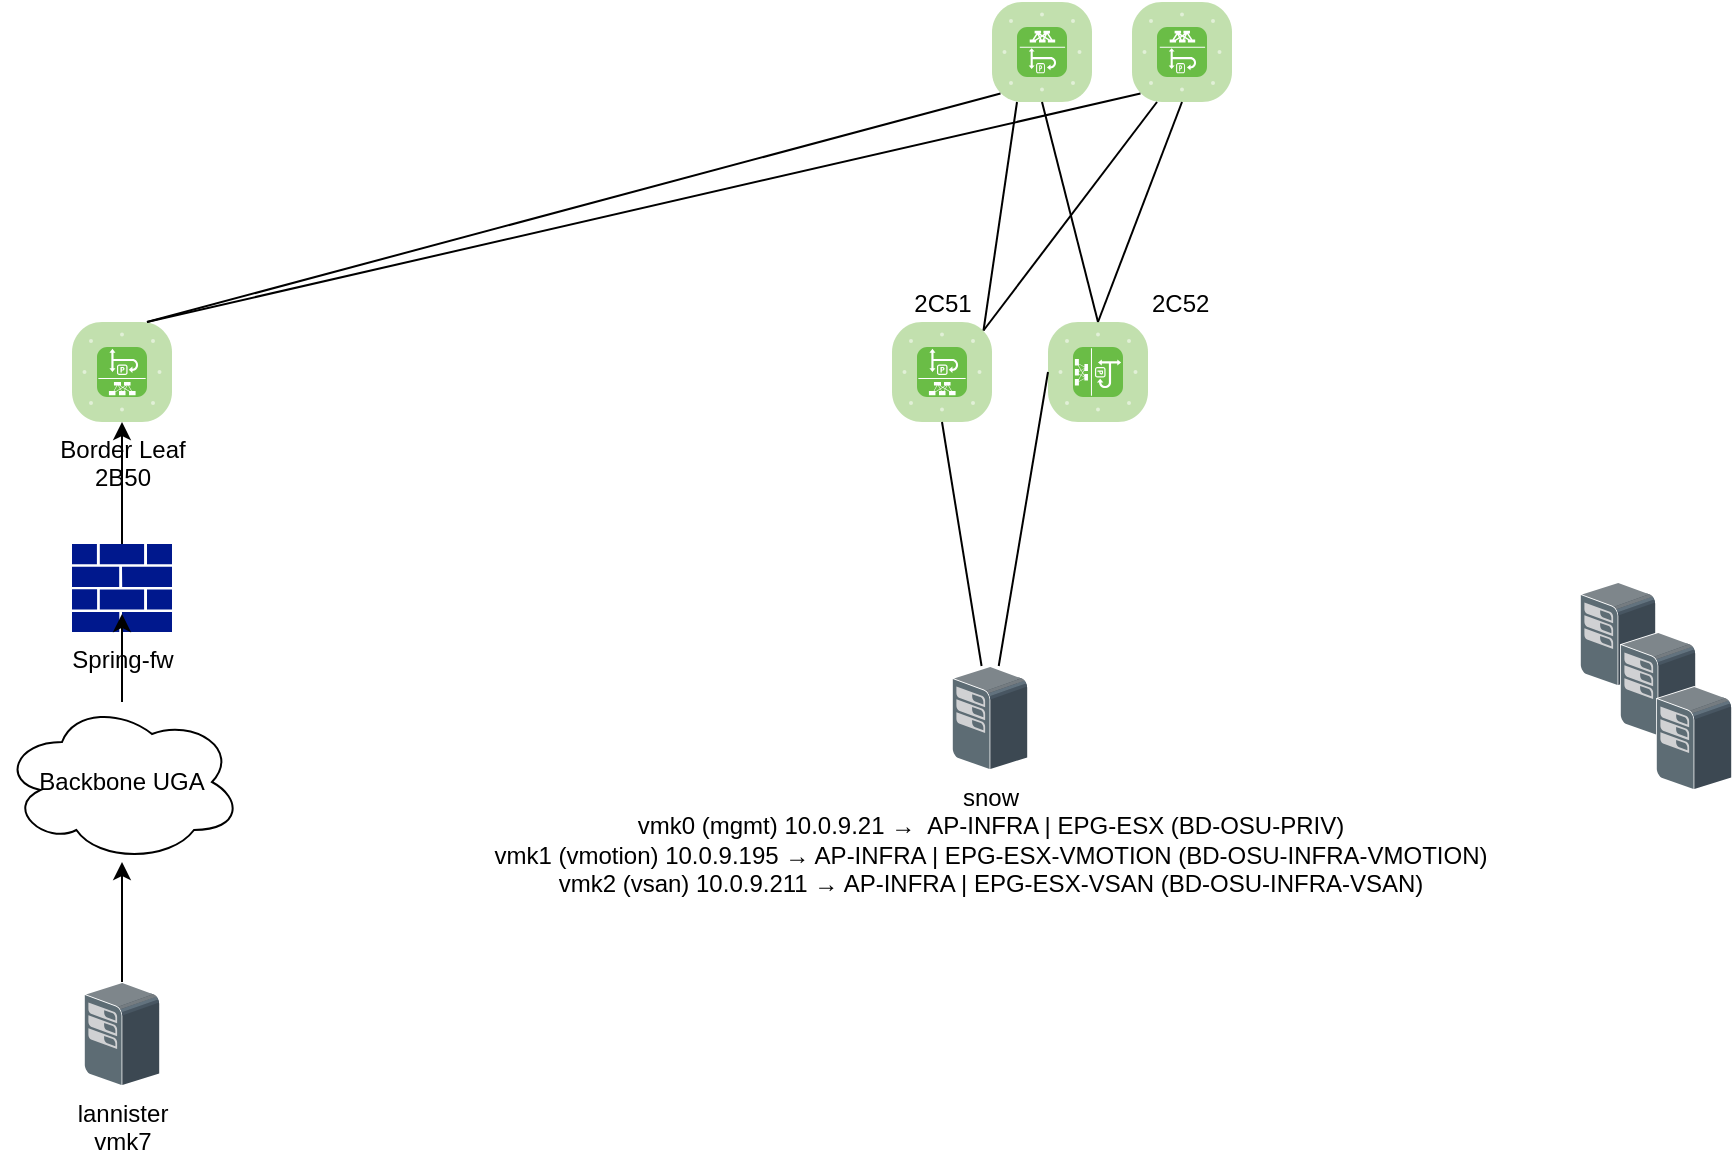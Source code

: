 <mxfile version="14.5.4" type="github">
  <diagram id="HhhJA0jkjIQcnTKa6Uss" name="Page-1">
    <mxGraphModel dx="2032" dy="945" grid="1" gridSize="10" guides="1" tooltips="1" connect="1" arrows="1" fold="1" page="1" pageScale="1" pageWidth="1100" pageHeight="850" math="0" shadow="0">
      <root>
        <mxCell id="0" />
        <mxCell id="1" parent="0" />
        <mxCell id="6UK3dRl_GSbIqII08d5U-1" value="&lt;div&gt;snow&lt;/div&gt;&lt;div&gt;vmk0 (mgmt) 10.0.9.21 →&amp;nbsp; AP-INFRA | EPG-ESX (BD-OSU-PRIV)&lt;br&gt;&lt;/div&gt;&lt;div&gt;vmk1 (vmotion) 10.0.9.195 → AP-INFRA | EPG-ESX-VMOTION (BD-OSU-INFRA-VMOTION)&lt;/div&gt;&lt;div&gt;vmk2 (vsan) 10.0.9.211 → AP-INFRA | EPG-ESX-VSAN (BD-OSU-INFRA-VSAN)&lt;/div&gt;" style="shadow=0;dashed=0;html=1;labelPosition=center;verticalLabelPosition=bottom;verticalAlign=top;align=center;outlineConnect=0;shape=mxgraph.veeam.3d.esx_esxi;" vertex="1" parent="1">
          <mxGeometry x="160" y="452" width="38" height="52" as="geometry" />
        </mxCell>
        <mxCell id="6UK3dRl_GSbIqII08d5U-2" value="" style="shadow=0;dashed=0;html=1;labelPosition=center;verticalLabelPosition=bottom;verticalAlign=top;align=center;outlineConnect=0;shape=mxgraph.veeam.3d.esx_esxi;" vertex="1" parent="1">
          <mxGeometry x="474" y="410" width="38" height="52" as="geometry" />
        </mxCell>
        <mxCell id="6UK3dRl_GSbIqII08d5U-3" value="" style="shadow=0;dashed=0;html=1;labelPosition=center;verticalLabelPosition=bottom;verticalAlign=top;align=center;outlineConnect=0;shape=mxgraph.veeam.3d.esx_esxi;" vertex="1" parent="1">
          <mxGeometry x="494" y="435" width="38" height="52" as="geometry" />
        </mxCell>
        <mxCell id="6UK3dRl_GSbIqII08d5U-4" value="" style="shadow=0;dashed=0;html=1;labelPosition=center;verticalLabelPosition=bottom;verticalAlign=top;align=center;outlineConnect=0;shape=mxgraph.veeam.3d.esx_esxi;" vertex="1" parent="1">
          <mxGeometry x="512" y="462" width="38" height="52" as="geometry" />
        </mxCell>
        <mxCell id="6UK3dRl_GSbIqII08d5U-5" value="2C51" style="verticalLabelPosition=top;html=1;fillColor=#6ABD46;strokeColor=#ffffff;verticalAlign=bottom;align=center;points=[[0.085,0.085,0],[0.915,0.085,0],[0.915,0.915,0],[0.085,0.915,0],[0.25,0,0],[0.5,0,0],[0.75,0,0],[1,0.25,0],[1,0.5,0],[1,0.75,0],[0.75,1,0],[0.5,1,0],[0.25,1,0],[0,0.75,0],[0,0.5,0],[0,0.25,0]];pointerEvents=1;shape=mxgraph.cisco_safe.compositeIcon;bgIcon=mxgraph.cisco_safe.architecture.generic_appliance;resIcon=mxgraph.cisco_safe.architecture.aci_leaf_switch;labelPosition=center;" vertex="1" parent="1">
          <mxGeometry x="130" y="280" width="50" height="50" as="geometry" />
        </mxCell>
        <mxCell id="6UK3dRl_GSbIqII08d5U-6" value="&lt;div&gt;2C52&lt;/div&gt;" style="verticalLabelPosition=top;html=1;fillColor=#6ABD46;strokeColor=#ffffff;verticalAlign=bottom;align=left;points=[[0.085,0.085,0],[0.915,0.085,0],[0.915,0.915,0],[0.085,0.915,0],[0.25,0,0],[0.5,0,0],[0.75,0,0],[1,0.25,0],[1,0.5,0],[1,0.75,0],[0.75,1,0],[0.5,1,0],[0.25,1,0],[0,0.75,0],[0,0.5,0],[0,0.25,0]];pointerEvents=1;shape=mxgraph.cisco_safe.compositeIcon;bgIcon=mxgraph.cisco_safe.architecture.generic_appliance;resIcon=mxgraph.cisco_safe.architecture.aci_leaf_switch;labelPosition=right;direction=south;" vertex="1" parent="1">
          <mxGeometry x="208" y="280" width="50" height="50" as="geometry" />
        </mxCell>
        <mxCell id="6UK3dRl_GSbIqII08d5U-7" value="" style="verticalLabelPosition=bottom;html=1;fillColor=#6ABD46;strokeColor=#ffffff;verticalAlign=top;align=center;points=[[0.085,0.085,0],[0.915,0.085,0],[0.915,0.915,0],[0.085,0.915,0],[0.25,0,0],[0.5,0,0],[0.75,0,0],[1,0.25,0],[1,0.5,0],[1,0.75,0],[0.75,1,0],[0.5,1,0],[0.25,1,0],[0,0.75,0],[0,0.5,0],[0,0.25,0]];pointerEvents=1;shape=mxgraph.cisco_safe.compositeIcon;bgIcon=mxgraph.cisco_safe.architecture.generic_appliance;resIcon=mxgraph.cisco_safe.architecture.aci_spine_switch;" vertex="1" parent="1">
          <mxGeometry x="180" y="120" width="50" height="50" as="geometry" />
        </mxCell>
        <mxCell id="6UK3dRl_GSbIqII08d5U-8" value="" style="verticalLabelPosition=bottom;html=1;fillColor=#6ABD46;strokeColor=#ffffff;verticalAlign=top;align=center;points=[[0.085,0.085,0],[0.915,0.085,0],[0.915,0.915,0],[0.085,0.915,0],[0.25,0,0],[0.5,0,0],[0.75,0,0],[1,0.25,0],[1,0.5,0],[1,0.75,0],[0.75,1,0],[0.5,1,0],[0.25,1,0],[0,0.75,0],[0,0.5,0],[0,0.25,0]];pointerEvents=1;shape=mxgraph.cisco_safe.compositeIcon;bgIcon=mxgraph.cisco_safe.architecture.generic_appliance;resIcon=mxgraph.cisco_safe.architecture.aci_spine_switch;" vertex="1" parent="1">
          <mxGeometry x="250" y="120" width="50" height="50" as="geometry" />
        </mxCell>
        <mxCell id="6UK3dRl_GSbIqII08d5U-9" value="" style="endArrow=none;html=1;entryX=0.5;entryY=1;entryDx=0;entryDy=0;entryPerimeter=0;" edge="1" parent="1" source="6UK3dRl_GSbIqII08d5U-1" target="6UK3dRl_GSbIqII08d5U-5">
          <mxGeometry width="50" height="50" relative="1" as="geometry">
            <mxPoint x="460" y="510" as="sourcePoint" />
            <mxPoint x="510" y="460" as="targetPoint" />
          </mxGeometry>
        </mxCell>
        <mxCell id="6UK3dRl_GSbIqII08d5U-10" value="" style="endArrow=none;html=1;entryX=0.5;entryY=1;entryDx=0;entryDy=0;entryPerimeter=0;" edge="1" parent="1" source="6UK3dRl_GSbIqII08d5U-1" target="6UK3dRl_GSbIqII08d5U-6">
          <mxGeometry width="50" height="50" relative="1" as="geometry">
            <mxPoint x="220" y="440" as="sourcePoint" />
            <mxPoint x="510" y="460" as="targetPoint" />
          </mxGeometry>
        </mxCell>
        <mxCell id="6UK3dRl_GSbIqII08d5U-16" value="" style="endArrow=none;html=1;entryX=0.25;entryY=1;entryDx=0;entryDy=0;entryPerimeter=0;exitX=0.915;exitY=0.085;exitDx=0;exitDy=0;exitPerimeter=0;" edge="1" parent="1" source="6UK3dRl_GSbIqII08d5U-5" target="6UK3dRl_GSbIqII08d5U-7">
          <mxGeometry width="50" height="50" relative="1" as="geometry">
            <mxPoint x="-70" y="510" as="sourcePoint" />
            <mxPoint x="-20" y="460" as="targetPoint" />
          </mxGeometry>
        </mxCell>
        <mxCell id="6UK3dRl_GSbIqII08d5U-17" value="" style="endArrow=none;html=1;entryX=0.25;entryY=1;entryDx=0;entryDy=0;entryPerimeter=0;exitX=0.915;exitY=0.085;exitDx=0;exitDy=0;exitPerimeter=0;" edge="1" parent="1" source="6UK3dRl_GSbIqII08d5U-5" target="6UK3dRl_GSbIqII08d5U-8">
          <mxGeometry width="50" height="50" relative="1" as="geometry">
            <mxPoint x="-70" y="510" as="sourcePoint" />
            <mxPoint x="-20" y="460" as="targetPoint" />
          </mxGeometry>
        </mxCell>
        <mxCell id="6UK3dRl_GSbIqII08d5U-18" value="" style="endArrow=none;html=1;entryX=0.5;entryY=1;entryDx=0;entryDy=0;entryPerimeter=0;exitX=0;exitY=0.5;exitDx=0;exitDy=0;exitPerimeter=0;" edge="1" parent="1" source="6UK3dRl_GSbIqII08d5U-6" target="6UK3dRl_GSbIqII08d5U-7">
          <mxGeometry width="50" height="50" relative="1" as="geometry">
            <mxPoint x="-70" y="510" as="sourcePoint" />
            <mxPoint x="-20" y="460" as="targetPoint" />
          </mxGeometry>
        </mxCell>
        <mxCell id="6UK3dRl_GSbIqII08d5U-19" value="" style="endArrow=none;html=1;entryX=0.5;entryY=1;entryDx=0;entryDy=0;entryPerimeter=0;exitX=0;exitY=0.5;exitDx=0;exitDy=0;exitPerimeter=0;" edge="1" parent="1" source="6UK3dRl_GSbIqII08d5U-6" target="6UK3dRl_GSbIqII08d5U-8">
          <mxGeometry width="50" height="50" relative="1" as="geometry">
            <mxPoint x="-70" y="510" as="sourcePoint" />
            <mxPoint x="-20" y="460" as="targetPoint" />
          </mxGeometry>
        </mxCell>
        <mxCell id="6UK3dRl_GSbIqII08d5U-22" value="Border Leaf&lt;br&gt;2B50" style="verticalLabelPosition=bottom;html=1;fillColor=#6ABD46;strokeColor=#ffffff;verticalAlign=top;align=center;points=[[0.085,0.085,0],[0.915,0.085,0],[0.915,0.915,0],[0.085,0.915,0],[0.25,0,0],[0.5,0,0],[0.75,0,0],[1,0.25,0],[1,0.5,0],[1,0.75,0],[0.75,1,0],[0.5,1,0],[0.25,1,0],[0,0.75,0],[0,0.5,0],[0,0.25,0]];pointerEvents=1;shape=mxgraph.cisco_safe.compositeIcon;bgIcon=mxgraph.cisco_safe.architecture.generic_appliance;resIcon=mxgraph.cisco_safe.architecture.aci_leaf_switch;" vertex="1" parent="1">
          <mxGeometry x="-280" y="280" width="50" height="50" as="geometry" />
        </mxCell>
        <mxCell id="6UK3dRl_GSbIqII08d5U-28" value="" style="endArrow=none;html=1;entryX=0.085;entryY=0.915;entryDx=0;entryDy=0;entryPerimeter=0;exitX=0.75;exitY=0;exitDx=0;exitDy=0;exitPerimeter=0;" edge="1" parent="1" source="6UK3dRl_GSbIqII08d5U-22" target="6UK3dRl_GSbIqII08d5U-7">
          <mxGeometry width="50" height="50" relative="1" as="geometry">
            <mxPoint x="-70" y="510" as="sourcePoint" />
            <mxPoint x="-20" y="460" as="targetPoint" />
          </mxGeometry>
        </mxCell>
        <mxCell id="6UK3dRl_GSbIqII08d5U-29" value="" style="endArrow=none;html=1;entryX=0.085;entryY=0.915;entryDx=0;entryDy=0;entryPerimeter=0;exitX=0.75;exitY=0;exitDx=0;exitDy=0;exitPerimeter=0;" edge="1" parent="1" source="6UK3dRl_GSbIqII08d5U-22" target="6UK3dRl_GSbIqII08d5U-8">
          <mxGeometry width="50" height="50" relative="1" as="geometry">
            <mxPoint x="40" y="280" as="sourcePoint" />
            <mxPoint x="-20" y="460" as="targetPoint" />
          </mxGeometry>
        </mxCell>
        <mxCell id="6UK3dRl_GSbIqII08d5U-36" style="edgeStyle=orthogonalEdgeStyle;rounded=0;orthogonalLoop=1;jettySize=auto;html=1;entryX=0.5;entryY=1;entryDx=0;entryDy=0;entryPerimeter=0;" edge="1" parent="1" source="6UK3dRl_GSbIqII08d5U-35" target="6UK3dRl_GSbIqII08d5U-22">
          <mxGeometry relative="1" as="geometry" />
        </mxCell>
        <mxCell id="6UK3dRl_GSbIqII08d5U-35" value="Spring-fw" style="aspect=fixed;pointerEvents=1;shadow=0;dashed=0;html=1;strokeColor=none;labelPosition=center;verticalLabelPosition=bottom;verticalAlign=top;align=center;fillColor=#00188D;shape=mxgraph.mscae.enterprise.firewall" vertex="1" parent="1">
          <mxGeometry x="-280" y="391" width="50" height="44" as="geometry" />
        </mxCell>
        <mxCell id="6UK3dRl_GSbIqII08d5U-40" style="edgeStyle=orthogonalEdgeStyle;rounded=0;orthogonalLoop=1;jettySize=auto;html=1;" edge="1" parent="1" source="6UK3dRl_GSbIqII08d5U-37" target="6UK3dRl_GSbIqII08d5U-38">
          <mxGeometry relative="1" as="geometry" />
        </mxCell>
        <mxCell id="6UK3dRl_GSbIqII08d5U-37" value="&lt;div&gt;lannister&lt;/div&gt;vmk7 " style="shadow=0;dashed=0;html=1;labelPosition=center;verticalLabelPosition=bottom;verticalAlign=top;align=center;outlineConnect=0;shape=mxgraph.veeam.3d.esx_esxi;" vertex="1" parent="1">
          <mxGeometry x="-274" y="610" width="38" height="52" as="geometry" />
        </mxCell>
        <mxCell id="6UK3dRl_GSbIqII08d5U-39" style="edgeStyle=orthogonalEdgeStyle;rounded=0;orthogonalLoop=1;jettySize=auto;html=1;entryX=0.5;entryY=0.795;entryDx=0;entryDy=0;entryPerimeter=0;" edge="1" parent="1" source="6UK3dRl_GSbIqII08d5U-38" target="6UK3dRl_GSbIqII08d5U-35">
          <mxGeometry relative="1" as="geometry" />
        </mxCell>
        <mxCell id="6UK3dRl_GSbIqII08d5U-38" value="Backbone UGA" style="ellipse;shape=cloud;whiteSpace=wrap;html=1;" vertex="1" parent="1">
          <mxGeometry x="-315" y="470" width="120" height="80" as="geometry" />
        </mxCell>
      </root>
    </mxGraphModel>
  </diagram>
</mxfile>
